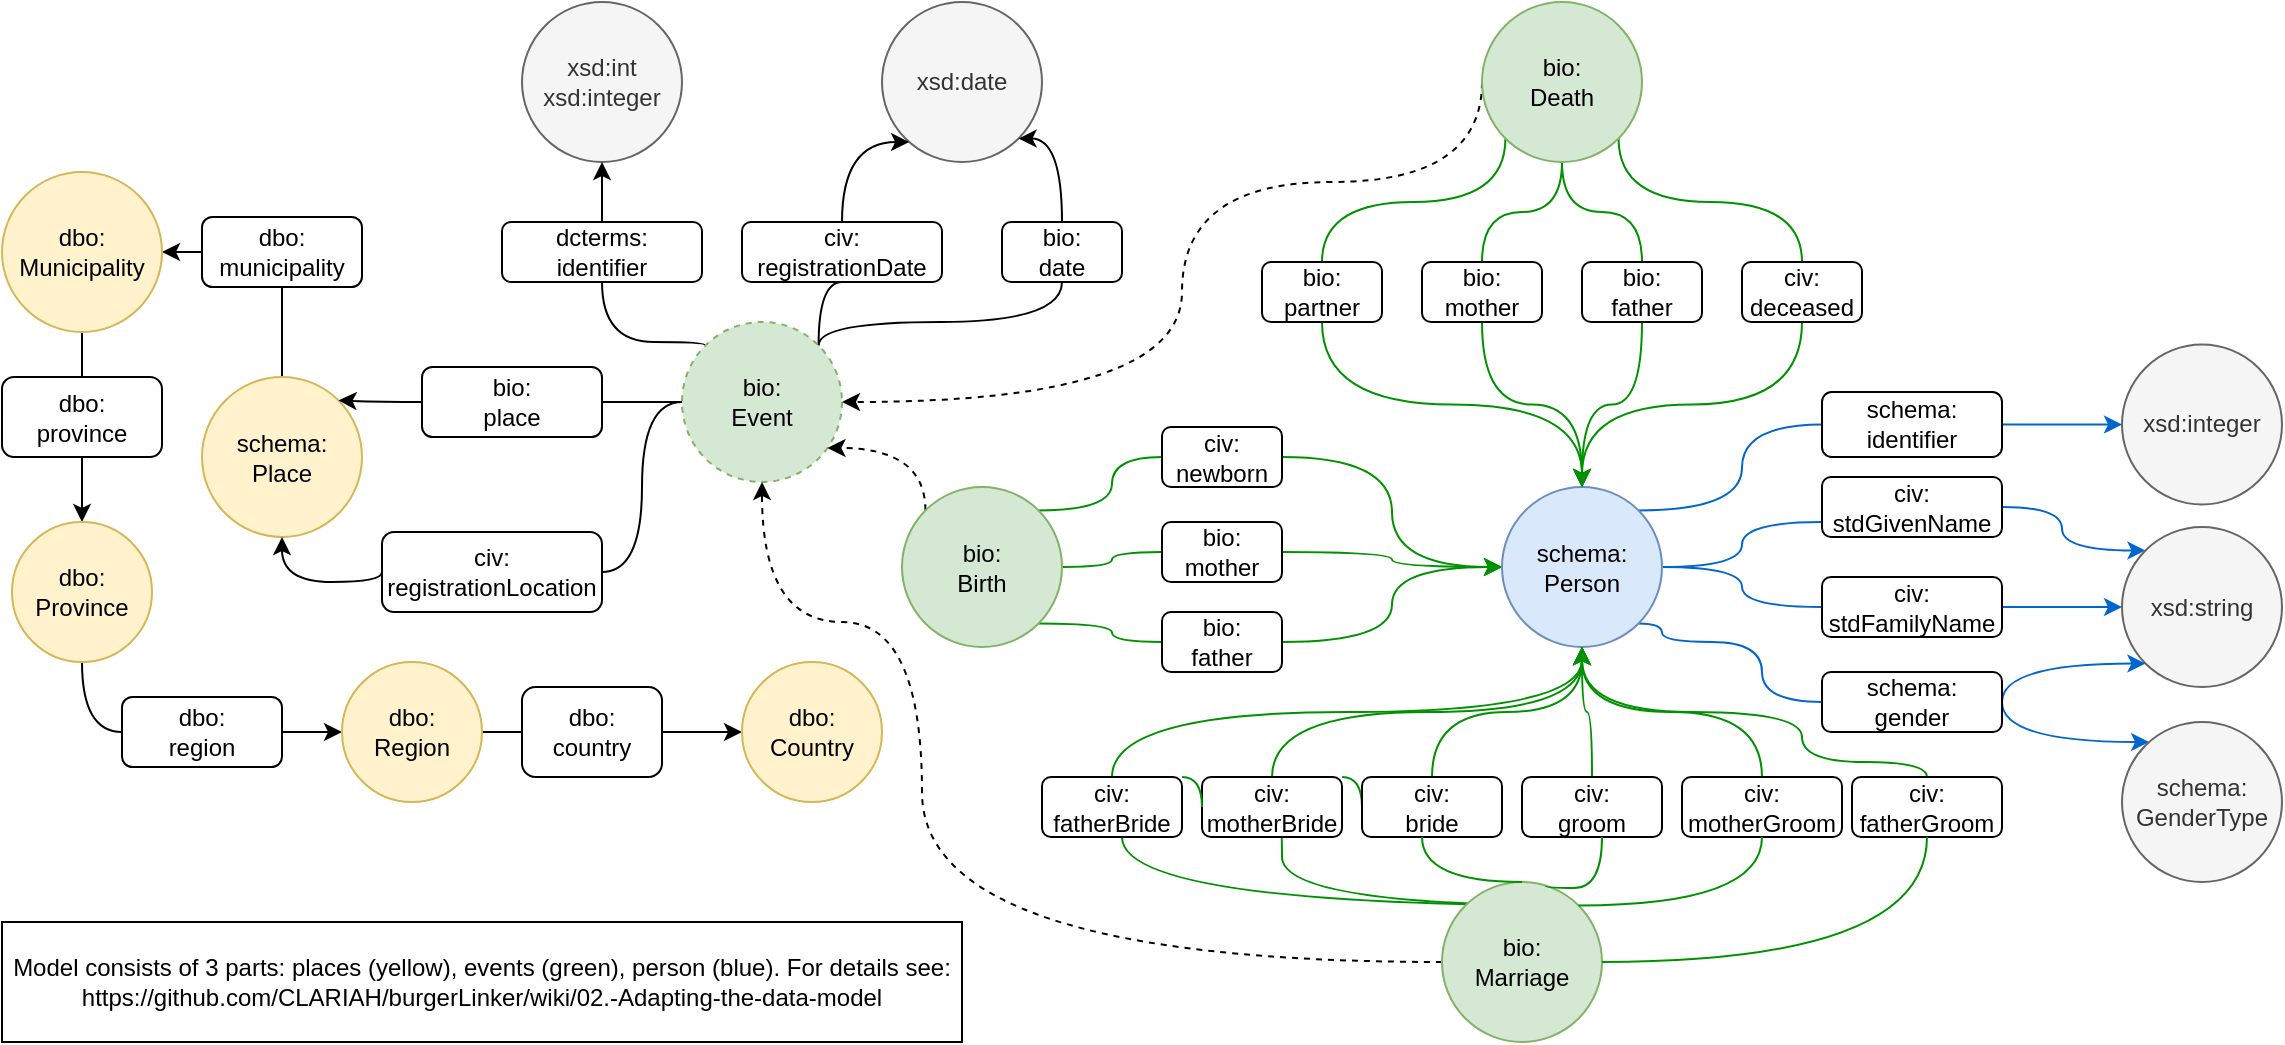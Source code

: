 <mxfile version="20.0.0" type="github">
  <diagram id="R2lEEEUBdFMjLlhIrx00" name="Page-1">
    <mxGraphModel dx="1234" dy="800" grid="1" gridSize="10" guides="1" tooltips="1" connect="1" arrows="0" fold="1" page="1" pageScale="1" pageWidth="1169" pageHeight="827" math="0" shadow="0" extFonts="Permanent Marker^https://fonts.googleapis.com/css?family=Permanent+Marker">
      <root>
        <mxCell id="0" />
        <mxCell id="1" parent="0" />
        <mxCell id="H7VptXutc-k0U8hvnvOZ-3" value="" style="edgeStyle=orthogonalEdgeStyle;rounded=0;orthogonalLoop=1;jettySize=auto;html=1;endArrow=none;endFill=0;entryX=0.5;entryY=1;entryDx=0;entryDy=0;" parent="1" source="H7VptXutc-k0U8hvnvOZ-1" target="H7VptXutc-k0U8hvnvOZ-2" edge="1">
          <mxGeometry relative="1" as="geometry">
            <Array as="points" />
          </mxGeometry>
        </mxCell>
        <UserObject label="schema:&lt;br&gt;Place" link="https://schema.org/Place" linkTarget="_blank" id="H7VptXutc-k0U8hvnvOZ-1">
          <mxCell style="ellipse;whiteSpace=wrap;html=1;aspect=fixed;fillColor=#fff2cc;strokeColor=#d6b656;" parent="1" vertex="1">
            <mxGeometry x="110" y="247.5" width="80" height="80" as="geometry" />
          </mxCell>
        </UserObject>
        <mxCell id="H7VptXutc-k0U8hvnvOZ-5" style="edgeStyle=orthogonalEdgeStyle;rounded=0;orthogonalLoop=1;jettySize=auto;html=1;exitX=0;exitY=0.5;exitDx=0;exitDy=0;entryX=1;entryY=0.5;entryDx=0;entryDy=0;" parent="1" source="H7VptXutc-k0U8hvnvOZ-2" target="H7VptXutc-k0U8hvnvOZ-4" edge="1">
          <mxGeometry relative="1" as="geometry" />
        </mxCell>
        <UserObject label="dbo:&lt;br&gt;municipality" link="https://dbpedia.org/ontology/municipality" linkTarget="_blank" id="H7VptXutc-k0U8hvnvOZ-2">
          <mxCell style="rounded=1;whiteSpace=wrap;html=1;" parent="1" vertex="1">
            <mxGeometry x="110" y="167.5" width="80" height="35" as="geometry" />
          </mxCell>
        </UserObject>
        <mxCell id="HcVaWch4JN4doz5kPORF-33" style="edgeStyle=orthogonalEdgeStyle;curved=1;orthogonalLoop=1;jettySize=auto;html=1;exitX=0.5;exitY=1;exitDx=0;exitDy=0;entryX=0.5;entryY=0;entryDx=0;entryDy=0;endArrow=none;endFill=0;" parent="1" source="H7VptXutc-k0U8hvnvOZ-4" target="HsRKVlLNMrJj7ceox4T_-1" edge="1">
          <mxGeometry relative="1" as="geometry" />
        </mxCell>
        <UserObject label="dbo:&lt;br&gt;Municipality" link="https://dbpedia.org/ontology/Municipality" linkTarget="_blank" id="H7VptXutc-k0U8hvnvOZ-4">
          <mxCell style="ellipse;whiteSpace=wrap;html=1;aspect=fixed;fillColor=#fff2cc;strokeColor=#d6b656;" parent="1" vertex="1">
            <mxGeometry x="10" y="145" width="80" height="80" as="geometry" />
          </mxCell>
        </UserObject>
        <mxCell id="HsRKVlLNMrJj7ceox4T_-7" style="edgeStyle=orthogonalEdgeStyle;orthogonalLoop=1;jettySize=auto;html=1;exitX=0.5;exitY=1;exitDx=0;exitDy=0;endArrow=classic;endFill=1;rounded=0;curved=1;" parent="1" source="HsRKVlLNMrJj7ceox4T_-1" target="HsRKVlLNMrJj7ceox4T_-2" edge="1">
          <mxGeometry relative="1" as="geometry" />
        </mxCell>
        <UserObject label="dbo:&lt;br&gt;province" link="https://dbpedia.org/ontology/province" linkTarget="_blank" id="HsRKVlLNMrJj7ceox4T_-1">
          <mxCell style="rounded=1;whiteSpace=wrap;html=1;" parent="1" vertex="1">
            <mxGeometry x="10" y="247.5" width="80" height="40" as="geometry" />
          </mxCell>
        </UserObject>
        <mxCell id="HsRKVlLNMrJj7ceox4T_-9" style="edgeStyle=orthogonalEdgeStyle;rounded=0;orthogonalLoop=1;jettySize=auto;html=1;endArrow=none;endFill=0;curved=1;entryX=0;entryY=0.5;entryDx=0;entryDy=0;exitX=0.5;exitY=1;exitDx=0;exitDy=0;" parent="1" source="HsRKVlLNMrJj7ceox4T_-2" target="HsRKVlLNMrJj7ceox4T_-8" edge="1">
          <mxGeometry relative="1" as="geometry" />
        </mxCell>
        <UserObject label="dbo:&lt;br&gt;Province" link="https://dbpedia.org/ontology/Province" linkTarget="_blank" id="HsRKVlLNMrJj7ceox4T_-2">
          <mxCell style="ellipse;whiteSpace=wrap;html=1;aspect=fixed;fillColor=#fff2cc;strokeColor=#d6b656;" parent="1" vertex="1">
            <mxGeometry x="15" y="320" width="70" height="70" as="geometry" />
          </mxCell>
        </UserObject>
        <mxCell id="HsRKVlLNMrJj7ceox4T_-12" style="edgeStyle=orthogonalEdgeStyle;rounded=0;orthogonalLoop=1;jettySize=auto;html=1;exitX=1;exitY=0.5;exitDx=0;exitDy=0;endArrow=classic;endFill=1;curved=1;" parent="1" source="HsRKVlLNMrJj7ceox4T_-8" target="HsRKVlLNMrJj7ceox4T_-11" edge="1">
          <mxGeometry relative="1" as="geometry">
            <mxPoint x="-180" y="170" as="targetPoint" />
          </mxGeometry>
        </mxCell>
        <UserObject label="dbo:&lt;br&gt;region" link="https://dbpedia.org/ontology/region" linkTarget="_blank" id="HsRKVlLNMrJj7ceox4T_-8">
          <mxCell style="rounded=1;whiteSpace=wrap;html=1;" parent="1" vertex="1">
            <mxGeometry x="70" y="407.5" width="80" height="35" as="geometry" />
          </mxCell>
        </UserObject>
        <mxCell id="HsRKVlLNMrJj7ceox4T_-18" style="edgeStyle=orthogonalEdgeStyle;rounded=0;orthogonalLoop=1;jettySize=auto;html=1;exitX=1;exitY=0.5;exitDx=0;exitDy=0;endArrow=none;endFill=0;curved=1;" parent="1" source="HsRKVlLNMrJj7ceox4T_-11" target="HsRKVlLNMrJj7ceox4T_-14" edge="1">
          <mxGeometry relative="1" as="geometry" />
        </mxCell>
        <UserObject label="dbo:&lt;br&gt;Region" link="https://dbpedia.org/ontology/Region" linkTarget="_blank" id="HsRKVlLNMrJj7ceox4T_-11">
          <mxCell style="ellipse;whiteSpace=wrap;html=1;aspect=fixed;fillColor=#fff2cc;strokeColor=#d6b656;" parent="1" vertex="1">
            <mxGeometry x="180" y="390" width="70" height="70" as="geometry" />
          </mxCell>
        </UserObject>
        <mxCell id="HsRKVlLNMrJj7ceox4T_-13" style="edgeStyle=orthogonalEdgeStyle;rounded=0;orthogonalLoop=1;jettySize=auto;html=1;exitX=1;exitY=0.5;exitDx=0;exitDy=0;endArrow=classic;endFill=1;curved=1;" parent="1" source="HsRKVlLNMrJj7ceox4T_-14" target="HsRKVlLNMrJj7ceox4T_-15" edge="1">
          <mxGeometry relative="1" as="geometry">
            <mxPoint x="-20" y="285" as="targetPoint" />
          </mxGeometry>
        </mxCell>
        <UserObject label="dbo:&lt;br&gt;country" link="https://dbpedia.org/ontology/country" linkTarget="_blank" id="HsRKVlLNMrJj7ceox4T_-14">
          <mxCell style="rounded=1;whiteSpace=wrap;html=1;" parent="1" vertex="1">
            <mxGeometry x="270" y="402.5" width="70" height="45" as="geometry" />
          </mxCell>
        </UserObject>
        <UserObject label="dbo:&lt;br&gt;Country" link="https://dbpedia.org/ontology/Country" linkTarget="_blank" id="HsRKVlLNMrJj7ceox4T_-15">
          <mxCell style="ellipse;whiteSpace=wrap;html=1;aspect=fixed;fillColor=#fff2cc;strokeColor=#d6b656;" parent="1" vertex="1">
            <mxGeometry x="380" y="390" width="70" height="70" as="geometry" />
          </mxCell>
        </UserObject>
        <mxCell id="HcVaWch4JN4doz5kPORF-13" style="edgeStyle=orthogonalEdgeStyle;curved=1;orthogonalLoop=1;jettySize=auto;html=1;exitX=1;exitY=0;exitDx=0;exitDy=0;entryX=0.5;entryY=1;entryDx=0;entryDy=0;endArrow=none;endFill=0;" parent="1" source="HcVaWch4JN4doz5kPORF-1" target="HcVaWch4JN4doz5kPORF-12" edge="1">
          <mxGeometry relative="1" as="geometry">
            <Array as="points">
              <mxPoint x="418" y="220" />
              <mxPoint x="540" y="220" />
            </Array>
          </mxGeometry>
        </mxCell>
        <mxCell id="HcVaWch4JN4doz5kPORF-17" style="edgeStyle=orthogonalEdgeStyle;curved=1;orthogonalLoop=1;jettySize=auto;html=1;endArrow=none;endFill=0;exitX=1;exitY=0;exitDx=0;exitDy=0;" parent="1" source="HcVaWch4JN4doz5kPORF-1" target="HcVaWch4JN4doz5kPORF-15" edge="1">
          <mxGeometry relative="1" as="geometry">
            <mxPoint x="300" y="200" as="sourcePoint" />
          </mxGeometry>
        </mxCell>
        <mxCell id="HcVaWch4JN4doz5kPORF-20" style="edgeStyle=orthogonalEdgeStyle;curved=1;orthogonalLoop=1;jettySize=auto;html=1;endArrow=none;endFill=0;exitX=0;exitY=0;exitDx=0;exitDy=0;" parent="1" source="HcVaWch4JN4doz5kPORF-1" target="HcVaWch4JN4doz5kPORF-19" edge="1">
          <mxGeometry relative="1" as="geometry">
            <Array as="points">
              <mxPoint x="362" y="230" />
              <mxPoint x="310" y="230" />
            </Array>
          </mxGeometry>
        </mxCell>
        <mxCell id="HcVaWch4JN4doz5kPORF-28" style="edgeStyle=orthogonalEdgeStyle;curved=1;orthogonalLoop=1;jettySize=auto;html=1;exitX=0;exitY=0.5;exitDx=0;exitDy=0;entryX=1;entryY=0.5;entryDx=0;entryDy=0;endArrow=none;endFill=0;" parent="1" source="HcVaWch4JN4doz5kPORF-1" target="HcVaWch4JN4doz5kPORF-24" edge="1">
          <mxGeometry relative="1" as="geometry" />
        </mxCell>
        <mxCell id="HcVaWch4JN4doz5kPORF-29" style="edgeStyle=orthogonalEdgeStyle;curved=1;orthogonalLoop=1;jettySize=auto;html=1;exitX=0;exitY=0.5;exitDx=0;exitDy=0;entryX=1;entryY=0.5;entryDx=0;entryDy=0;endArrow=none;endFill=0;" parent="1" source="HcVaWch4JN4doz5kPORF-1" target="HcVaWch4JN4doz5kPORF-25" edge="1">
          <mxGeometry relative="1" as="geometry" />
        </mxCell>
        <UserObject label="bio:&lt;br&gt;Event" link="http://purl.org/vocab/bio/0.1/Event" linkTarget="_blank" id="HcVaWch4JN4doz5kPORF-1">
          <mxCell style="ellipse;whiteSpace=wrap;html=1;aspect=fixed;fillColor=#d5e8d4;strokeColor=#82b366;dashed=1;" parent="1" vertex="1">
            <mxGeometry x="350" y="220" width="80" height="80" as="geometry" />
          </mxCell>
        </UserObject>
        <mxCell id="HcVaWch4JN4doz5kPORF-11" style="edgeStyle=orthogonalEdgeStyle;curved=1;orthogonalLoop=1;jettySize=auto;html=1;exitX=0;exitY=0.5;exitDx=0;exitDy=0;dashed=1;" parent="1" source="HcVaWch4JN4doz5kPORF-2" target="HcVaWch4JN4doz5kPORF-1" edge="1">
          <mxGeometry relative="1" as="geometry">
            <mxPoint x="320" y="250" as="targetPoint" />
            <Array as="points">
              <mxPoint x="470" y="540" />
              <mxPoint x="470" y="370" />
              <mxPoint x="390" y="370" />
            </Array>
          </mxGeometry>
        </mxCell>
        <mxCell id="HcVaWch4JN4doz5kPORF-70" style="edgeStyle=orthogonalEdgeStyle;curved=1;orthogonalLoop=1;jettySize=auto;html=1;exitX=1;exitY=0;exitDx=0;exitDy=0;endArrow=none;endFill=0;strokeColor=#009100;" parent="1" source="HcVaWch4JN4doz5kPORF-2" target="HcVaWch4JN4doz5kPORF-65" edge="1">
          <mxGeometry relative="1" as="geometry">
            <Array as="points">
              <mxPoint x="570" y="512" />
            </Array>
          </mxGeometry>
        </mxCell>
        <mxCell id="HcVaWch4JN4doz5kPORF-71" style="edgeStyle=orthogonalEdgeStyle;curved=1;orthogonalLoop=1;jettySize=auto;html=1;exitX=1;exitY=0;exitDx=0;exitDy=0;entryX=0.5;entryY=1;entryDx=0;entryDy=0;endArrow=none;endFill=0;strokeColor=#009100;" parent="1" source="HcVaWch4JN4doz5kPORF-2" target="HcVaWch4JN4doz5kPORF-60" edge="1">
          <mxGeometry relative="1" as="geometry">
            <Array as="points">
              <mxPoint x="650" y="512" />
              <mxPoint x="650" y="463" />
              <mxPoint x="645" y="463" />
            </Array>
          </mxGeometry>
        </mxCell>
        <mxCell id="HcVaWch4JN4doz5kPORF-72" style="edgeStyle=orthogonalEdgeStyle;curved=1;orthogonalLoop=1;jettySize=auto;html=1;exitX=1;exitY=0;exitDx=0;exitDy=0;entryX=0;entryY=0.5;entryDx=0;entryDy=0;endArrow=none;endFill=0;strokeColor=#009100;startArrow=none;" parent="1" source="HcVaWch4JN4doz5kPORF-60" target="HcVaWch4JN4doz5kPORF-66" edge="1">
          <mxGeometry relative="1" as="geometry" />
        </mxCell>
        <UserObject label="bio:&lt;br&gt;Marriage" link="https://www.ica.org/standards/RiC/ontology#Event" linkTarget="_blank" id="HcVaWch4JN4doz5kPORF-2">
          <mxCell style="ellipse;whiteSpace=wrap;html=1;aspect=fixed;fillColor=#d5e8d4;strokeColor=#82b366;" parent="1" vertex="1">
            <mxGeometry x="730" y="500" width="80" height="80" as="geometry" />
          </mxCell>
        </UserObject>
        <mxCell id="HcVaWch4JN4doz5kPORF-10" style="edgeStyle=orthogonalEdgeStyle;curved=1;orthogonalLoop=1;jettySize=auto;html=1;exitX=0;exitY=0;exitDx=0;exitDy=0;dashed=1;" parent="1" source="HcVaWch4JN4doz5kPORF-3" target="HcVaWch4JN4doz5kPORF-1" edge="1">
          <mxGeometry relative="1" as="geometry">
            <Array as="points">
              <mxPoint x="472" y="283" />
            </Array>
          </mxGeometry>
        </mxCell>
        <mxCell id="HcVaWch4JN4doz5kPORF-42" style="edgeStyle=orthogonalEdgeStyle;curved=1;orthogonalLoop=1;jettySize=auto;html=1;exitX=1;exitY=0.5;exitDx=0;exitDy=0;endArrow=none;endFill=0;strokeColor=#009100;" parent="1" source="HcVaWch4JN4doz5kPORF-3" target="HcVaWch4JN4doz5kPORF-36" edge="1">
          <mxGeometry relative="1" as="geometry" />
        </mxCell>
        <mxCell id="HcVaWch4JN4doz5kPORF-43" style="edgeStyle=orthogonalEdgeStyle;curved=1;orthogonalLoop=1;jettySize=auto;html=1;exitX=1;exitY=1;exitDx=0;exitDy=0;endArrow=none;endFill=0;strokeColor=#009100;" parent="1" source="HcVaWch4JN4doz5kPORF-3" target="HcVaWch4JN4doz5kPORF-34" edge="1">
          <mxGeometry relative="1" as="geometry" />
        </mxCell>
        <mxCell id="HcVaWch4JN4doz5kPORF-44" style="edgeStyle=orthogonalEdgeStyle;curved=1;orthogonalLoop=1;jettySize=auto;html=1;exitX=1;exitY=0;exitDx=0;exitDy=0;entryX=0;entryY=0.5;entryDx=0;entryDy=0;endArrow=none;endFill=0;strokeColor=#009100;" parent="1" source="HcVaWch4JN4doz5kPORF-3" target="HcVaWch4JN4doz5kPORF-35" edge="1">
          <mxGeometry relative="1" as="geometry" />
        </mxCell>
        <UserObject label="bio:&lt;br&gt;Birth" link="https://www.ica.org/standards/RiC/ontology#Event" linkTarget="_blank" id="HcVaWch4JN4doz5kPORF-3">
          <mxCell style="ellipse;whiteSpace=wrap;html=1;aspect=fixed;fillColor=#d5e8d4;strokeColor=#82b366;" parent="1" vertex="1">
            <mxGeometry x="460" y="302.5" width="80" height="80" as="geometry" />
          </mxCell>
        </UserObject>
        <mxCell id="HcVaWch4JN4doz5kPORF-9" style="edgeStyle=orthogonalEdgeStyle;orthogonalLoop=1;jettySize=auto;html=1;exitX=0;exitY=0.5;exitDx=0;exitDy=0;curved=1;dashed=1;entryX=1;entryY=0.5;entryDx=0;entryDy=0;" parent="1" source="HcVaWch4JN4doz5kPORF-4" target="HcVaWch4JN4doz5kPORF-1" edge="1">
          <mxGeometry relative="1" as="geometry">
            <mxPoint x="320" y="250" as="targetPoint" />
            <Array as="points">
              <mxPoint x="750" y="150" />
              <mxPoint x="600" y="150" />
              <mxPoint x="600" y="260" />
            </Array>
          </mxGeometry>
        </mxCell>
        <mxCell id="HcVaWch4JN4doz5kPORF-48" style="edgeStyle=orthogonalEdgeStyle;curved=1;orthogonalLoop=1;jettySize=auto;html=1;exitX=0;exitY=1;exitDx=0;exitDy=0;endArrow=none;endFill=0;strokeColor=#009100;" parent="1" source="HcVaWch4JN4doz5kPORF-4" target="HcVaWch4JN4doz5kPORF-40" edge="1">
          <mxGeometry relative="1" as="geometry">
            <Array as="points">
              <mxPoint x="762" y="160" />
              <mxPoint x="670" y="160" />
            </Array>
          </mxGeometry>
        </mxCell>
        <mxCell id="HcVaWch4JN4doz5kPORF-49" style="edgeStyle=orthogonalEdgeStyle;curved=1;orthogonalLoop=1;jettySize=auto;html=1;exitX=0.5;exitY=1;exitDx=0;exitDy=0;entryX=0.5;entryY=0;entryDx=0;entryDy=0;endArrow=none;endFill=0;strokeColor=#009100;" parent="1" source="HcVaWch4JN4doz5kPORF-4" target="HcVaWch4JN4doz5kPORF-38" edge="1">
          <mxGeometry relative="1" as="geometry" />
        </mxCell>
        <mxCell id="HcVaWch4JN4doz5kPORF-50" style="edgeStyle=orthogonalEdgeStyle;curved=1;orthogonalLoop=1;jettySize=auto;html=1;exitX=0.5;exitY=1;exitDx=0;exitDy=0;entryX=0.5;entryY=0;entryDx=0;entryDy=0;endArrow=none;endFill=0;strokeColor=#009100;" parent="1" source="HcVaWch4JN4doz5kPORF-4" target="HcVaWch4JN4doz5kPORF-39" edge="1">
          <mxGeometry relative="1" as="geometry" />
        </mxCell>
        <mxCell id="HcVaWch4JN4doz5kPORF-51" style="edgeStyle=orthogonalEdgeStyle;curved=1;orthogonalLoop=1;jettySize=auto;html=1;exitX=1;exitY=1;exitDx=0;exitDy=0;entryX=0.5;entryY=0;entryDx=0;entryDy=0;endArrow=none;endFill=0;strokeColor=#009100;" parent="1" source="HcVaWch4JN4doz5kPORF-4" target="HcVaWch4JN4doz5kPORF-41" edge="1">
          <mxGeometry relative="1" as="geometry">
            <Array as="points">
              <mxPoint x="818" y="160" />
              <mxPoint x="910" y="160" />
            </Array>
          </mxGeometry>
        </mxCell>
        <UserObject label="bio:&lt;br&gt;Death" link="https://www.ica.org/standards/RiC/ontology#Event" linkTarget="_blank" id="HcVaWch4JN4doz5kPORF-4">
          <mxCell style="ellipse;whiteSpace=wrap;html=1;aspect=fixed;fillColor=#d5e8d4;strokeColor=#82b366;" parent="1" vertex="1">
            <mxGeometry x="750" y="60" width="80" height="80" as="geometry" />
          </mxCell>
        </UserObject>
        <UserObject label="xsd:int&lt;br&gt;xsd:integer" link="https://www.ica.org/standards/RiC/ontology#Event" linkTarget="_blank" id="HcVaWch4JN4doz5kPORF-6">
          <mxCell style="ellipse;whiteSpace=wrap;html=1;aspect=fixed;fillColor=#f5f5f5;strokeColor=#666666;fontColor=#333333;" parent="1" vertex="1">
            <mxGeometry x="270" y="60" width="80" height="80" as="geometry" />
          </mxCell>
        </UserObject>
        <UserObject label="xsd:date" link="https://www.ica.org/standards/RiC/ontology#Event" linkTarget="_blank" id="HcVaWch4JN4doz5kPORF-7">
          <mxCell style="ellipse;whiteSpace=wrap;html=1;aspect=fixed;fillColor=#f5f5f5;strokeColor=#666666;fontColor=#333333;" parent="1" vertex="1">
            <mxGeometry x="450" y="60" width="80" height="80" as="geometry" />
          </mxCell>
        </UserObject>
        <mxCell id="HcVaWch4JN4doz5kPORF-14" style="edgeStyle=orthogonalEdgeStyle;curved=1;orthogonalLoop=1;jettySize=auto;html=1;exitX=0.5;exitY=0;exitDx=0;exitDy=0;endArrow=classic;endFill=1;entryX=1;entryY=1;entryDx=0;entryDy=0;" parent="1" source="HcVaWch4JN4doz5kPORF-12" target="HcVaWch4JN4doz5kPORF-7" edge="1">
          <mxGeometry relative="1" as="geometry">
            <Array as="points">
              <mxPoint x="540" y="128" />
            </Array>
          </mxGeometry>
        </mxCell>
        <UserObject label="bio:&lt;br&gt;date" link="http://purl.org/vocab/bio/0.1/date" linkTarget="_blank" id="HcVaWch4JN4doz5kPORF-12">
          <mxCell style="rounded=1;whiteSpace=wrap;html=1;" parent="1" vertex="1">
            <mxGeometry x="510" y="170" width="60" height="30" as="geometry" />
          </mxCell>
        </UserObject>
        <mxCell id="HcVaWch4JN4doz5kPORF-18" style="edgeStyle=orthogonalEdgeStyle;curved=1;orthogonalLoop=1;jettySize=auto;html=1;exitX=0.5;exitY=0;exitDx=0;exitDy=0;endArrow=classic;endFill=1;" parent="1" source="HcVaWch4JN4doz5kPORF-15" target="HcVaWch4JN4doz5kPORF-7" edge="1">
          <mxGeometry relative="1" as="geometry">
            <Array as="points">
              <mxPoint x="430" y="130" />
            </Array>
          </mxGeometry>
        </mxCell>
        <UserObject label="civ:&lt;br&gt;registrationDate" id="HcVaWch4JN4doz5kPORF-15">
          <mxCell style="rounded=1;whiteSpace=wrap;html=1;" parent="1" vertex="1">
            <mxGeometry x="380" y="170" width="100" height="30" as="geometry" />
          </mxCell>
        </UserObject>
        <mxCell id="HcVaWch4JN4doz5kPORF-21" style="edgeStyle=orthogonalEdgeStyle;curved=1;orthogonalLoop=1;jettySize=auto;html=1;exitX=0.5;exitY=0;exitDx=0;exitDy=0;entryX=0.5;entryY=1;entryDx=0;entryDy=0;endArrow=classic;endFill=1;" parent="1" source="HcVaWch4JN4doz5kPORF-19" target="HcVaWch4JN4doz5kPORF-6" edge="1">
          <mxGeometry relative="1" as="geometry" />
        </mxCell>
        <UserObject label="dcterms:&lt;br&gt;identifier" link="http://purl.org/dc/terms/identifier" id="HcVaWch4JN4doz5kPORF-19">
          <mxCell style="rounded=1;whiteSpace=wrap;html=1;" parent="1" vertex="1">
            <mxGeometry x="260" y="170" width="100" height="30" as="geometry" />
          </mxCell>
        </UserObject>
        <mxCell id="HcVaWch4JN4doz5kPORF-31" style="edgeStyle=orthogonalEdgeStyle;curved=1;orthogonalLoop=1;jettySize=auto;html=1;exitX=0;exitY=0.5;exitDx=0;exitDy=0;endArrow=classic;endFill=1;entryX=1;entryY=0;entryDx=0;entryDy=0;" parent="1" source="HcVaWch4JN4doz5kPORF-24" target="H7VptXutc-k0U8hvnvOZ-1" edge="1">
          <mxGeometry relative="1" as="geometry">
            <mxPoint y="100" as="targetPoint" />
          </mxGeometry>
        </mxCell>
        <UserObject label="bio:&lt;br&gt;place" link="http://purl.org/vocab/bio/0.1/place" linkTarget="_blank" id="HcVaWch4JN4doz5kPORF-24">
          <mxCell style="rounded=1;whiteSpace=wrap;html=1;" parent="1" vertex="1">
            <mxGeometry x="220" y="242.5" width="90" height="35" as="geometry" />
          </mxCell>
        </UserObject>
        <mxCell id="HcVaWch4JN4doz5kPORF-30" style="edgeStyle=orthogonalEdgeStyle;curved=1;orthogonalLoop=1;jettySize=auto;html=1;exitX=0;exitY=0.5;exitDx=0;exitDy=0;endArrow=classic;endFill=1;entryX=0.5;entryY=1;entryDx=0;entryDy=0;" parent="1" source="HcVaWch4JN4doz5kPORF-25" target="H7VptXutc-k0U8hvnvOZ-1" edge="1">
          <mxGeometry relative="1" as="geometry">
            <mxPoint x="-10" y="140" as="targetPoint" />
            <Array as="points">
              <mxPoint x="200" y="350" />
              <mxPoint x="150" y="350" />
            </Array>
          </mxGeometry>
        </mxCell>
        <UserObject label="civ:&lt;br&gt;registrationLocation" link="https://dbpedia.org/ontology/country" linkTarget="_blank" id="HcVaWch4JN4doz5kPORF-25">
          <mxCell style="rounded=1;whiteSpace=wrap;html=1;" parent="1" vertex="1">
            <mxGeometry x="200" y="325" width="110" height="40" as="geometry" />
          </mxCell>
        </UserObject>
        <mxCell id="HcVaWch4JN4doz5kPORF-47" style="edgeStyle=orthogonalEdgeStyle;curved=1;orthogonalLoop=1;jettySize=auto;html=1;exitX=1;exitY=0.5;exitDx=0;exitDy=0;entryX=0;entryY=0.5;entryDx=0;entryDy=0;endArrow=classic;endFill=1;strokeColor=#009100;" parent="1" source="HcVaWch4JN4doz5kPORF-34" target="HcVaWch4JN4doz5kPORF-37" edge="1">
          <mxGeometry relative="1" as="geometry" />
        </mxCell>
        <UserObject label="bio:&lt;br&gt;father" link="http://purl.org/vocab/bio/0.1/father" id="HcVaWch4JN4doz5kPORF-34">
          <mxCell style="rounded=1;whiteSpace=wrap;html=1;" parent="1" vertex="1">
            <mxGeometry x="590" y="365" width="60" height="30" as="geometry" />
          </mxCell>
        </UserObject>
        <mxCell id="HcVaWch4JN4doz5kPORF-45" style="edgeStyle=orthogonalEdgeStyle;curved=1;orthogonalLoop=1;jettySize=auto;html=1;exitX=1;exitY=0.5;exitDx=0;exitDy=0;entryX=0;entryY=0.5;entryDx=0;entryDy=0;endArrow=classic;endFill=1;strokeColor=#009100;" parent="1" source="HcVaWch4JN4doz5kPORF-35" target="HcVaWch4JN4doz5kPORF-37" edge="1">
          <mxGeometry relative="1" as="geometry" />
        </mxCell>
        <UserObject label="civ:&lt;br&gt;newborn" link="http://purl.org/vocab/bio/0.1/father" id="HcVaWch4JN4doz5kPORF-35">
          <mxCell style="rounded=1;whiteSpace=wrap;html=1;" parent="1" vertex="1">
            <mxGeometry x="590" y="272.5" width="60" height="30" as="geometry" />
          </mxCell>
        </UserObject>
        <mxCell id="HcVaWch4JN4doz5kPORF-46" style="edgeStyle=orthogonalEdgeStyle;curved=1;orthogonalLoop=1;jettySize=auto;html=1;exitX=1;exitY=0.5;exitDx=0;exitDy=0;endArrow=classic;endFill=1;entryX=0;entryY=0.5;entryDx=0;entryDy=0;strokeColor=#009100;" parent="1" source="HcVaWch4JN4doz5kPORF-36" target="HcVaWch4JN4doz5kPORF-37" edge="1">
          <mxGeometry relative="1" as="geometry">
            <mxPoint x="760" y="340" as="targetPoint" />
          </mxGeometry>
        </mxCell>
        <UserObject label="bio:&lt;br&gt;mother" link="http://purl.org/vocab/bio/0.1/father" id="HcVaWch4JN4doz5kPORF-36">
          <mxCell style="rounded=1;whiteSpace=wrap;html=1;" parent="1" vertex="1">
            <mxGeometry x="590" y="320" width="60" height="30" as="geometry" />
          </mxCell>
        </UserObject>
        <mxCell id="HcVaWch4JN4doz5kPORF-92" style="edgeStyle=orthogonalEdgeStyle;curved=1;orthogonalLoop=1;jettySize=auto;html=1;exitX=1;exitY=0;exitDx=0;exitDy=0;entryX=0;entryY=0.5;entryDx=0;entryDy=0;endArrow=none;endFill=0;strokeColor=#0066CC;" parent="1" source="HcVaWch4JN4doz5kPORF-37" target="aF3TflX_x0-z7tcfYLJz-1" edge="1">
          <mxGeometry relative="1" as="geometry">
            <mxPoint x="940" y="247.5" as="targetPoint" />
          </mxGeometry>
        </mxCell>
        <mxCell id="HcVaWch4JN4doz5kPORF-93" style="edgeStyle=orthogonalEdgeStyle;curved=1;orthogonalLoop=1;jettySize=auto;html=1;exitX=1;exitY=0.5;exitDx=0;exitDy=0;entryX=0;entryY=0.75;entryDx=0;entryDy=0;endArrow=none;endFill=0;strokeColor=#0066CC;" parent="1" source="HcVaWch4JN4doz5kPORF-37" target="HcVaWch4JN4doz5kPORF-90" edge="1">
          <mxGeometry relative="1" as="geometry" />
        </mxCell>
        <mxCell id="HcVaWch4JN4doz5kPORF-94" style="edgeStyle=orthogonalEdgeStyle;curved=1;orthogonalLoop=1;jettySize=auto;html=1;exitX=1;exitY=0.5;exitDx=0;exitDy=0;entryX=0;entryY=0.5;entryDx=0;entryDy=0;endArrow=none;endFill=0;strokeColor=#0066CC;" parent="1" source="HcVaWch4JN4doz5kPORF-37" target="HcVaWch4JN4doz5kPORF-89" edge="1">
          <mxGeometry relative="1" as="geometry" />
        </mxCell>
        <mxCell id="HcVaWch4JN4doz5kPORF-95" style="edgeStyle=orthogonalEdgeStyle;curved=1;orthogonalLoop=1;jettySize=auto;html=1;exitX=1;exitY=1;exitDx=0;exitDy=0;entryX=0;entryY=0.5;entryDx=0;entryDy=0;endArrow=none;endFill=0;strokeColor=#0066CC;" parent="1" source="HcVaWch4JN4doz5kPORF-37" target="HcVaWch4JN4doz5kPORF-88" edge="1">
          <mxGeometry relative="1" as="geometry">
            <Array as="points">
              <mxPoint x="840" y="371" />
              <mxPoint x="840" y="380" />
              <mxPoint x="890" y="380" />
              <mxPoint x="890" y="410" />
            </Array>
          </mxGeometry>
        </mxCell>
        <UserObject label="schema:&lt;br&gt;Person" link="https://schema.org/Person" linkTarget="_blank" id="HcVaWch4JN4doz5kPORF-37">
          <mxCell style="ellipse;whiteSpace=wrap;html=1;aspect=fixed;fillColor=#dae8fc;strokeColor=#6c8ebf;" parent="1" vertex="1">
            <mxGeometry x="760" y="302.5" width="80" height="80" as="geometry" />
          </mxCell>
        </UserObject>
        <mxCell id="HcVaWch4JN4doz5kPORF-56" style="edgeStyle=orthogonalEdgeStyle;curved=1;orthogonalLoop=1;jettySize=auto;html=1;exitX=0.5;exitY=1;exitDx=0;exitDy=0;endArrow=classic;endFill=1;strokeColor=#009100;" parent="1" source="HcVaWch4JN4doz5kPORF-38" target="HcVaWch4JN4doz5kPORF-37" edge="1">
          <mxGeometry relative="1" as="geometry" />
        </mxCell>
        <UserObject label="bio:&lt;br&gt;mother" link="http://purl.org/vocab/bio/0.1/father" id="HcVaWch4JN4doz5kPORF-38">
          <mxCell style="rounded=1;whiteSpace=wrap;html=1;" parent="1" vertex="1">
            <mxGeometry x="720" y="190" width="60" height="30" as="geometry" />
          </mxCell>
        </UserObject>
        <mxCell id="HcVaWch4JN4doz5kPORF-57" style="edgeStyle=orthogonalEdgeStyle;curved=1;orthogonalLoop=1;jettySize=auto;html=1;exitX=0.5;exitY=1;exitDx=0;exitDy=0;endArrow=classic;endFill=1;strokeColor=#009100;" parent="1" source="HcVaWch4JN4doz5kPORF-39" target="HcVaWch4JN4doz5kPORF-37" edge="1">
          <mxGeometry relative="1" as="geometry" />
        </mxCell>
        <UserObject label="bio:&lt;br&gt;father" link="http://purl.org/vocab/bio/0.1/father" id="HcVaWch4JN4doz5kPORF-39">
          <mxCell style="rounded=1;whiteSpace=wrap;html=1;" parent="1" vertex="1">
            <mxGeometry x="800" y="190" width="60" height="30" as="geometry" />
          </mxCell>
        </UserObject>
        <mxCell id="HcVaWch4JN4doz5kPORF-52" style="edgeStyle=orthogonalEdgeStyle;curved=1;orthogonalLoop=1;jettySize=auto;html=1;exitX=0.5;exitY=1;exitDx=0;exitDy=0;endArrow=classic;endFill=1;strokeColor=#009100;" parent="1" source="HcVaWch4JN4doz5kPORF-40" target="HcVaWch4JN4doz5kPORF-37" edge="1">
          <mxGeometry relative="1" as="geometry" />
        </mxCell>
        <UserObject label="bio:&lt;br&gt;partner" link="http://purl.org/vocab/bio/0.1/partner" id="HcVaWch4JN4doz5kPORF-40">
          <mxCell style="rounded=1;whiteSpace=wrap;html=1;" parent="1" vertex="1">
            <mxGeometry x="640" y="190" width="60" height="30" as="geometry" />
          </mxCell>
        </UserObject>
        <mxCell id="HcVaWch4JN4doz5kPORF-58" style="edgeStyle=orthogonalEdgeStyle;curved=1;orthogonalLoop=1;jettySize=auto;html=1;exitX=0.5;exitY=1;exitDx=0;exitDy=0;entryX=0.5;entryY=0;entryDx=0;entryDy=0;endArrow=classic;endFill=1;strokeColor=#009100;" parent="1" source="HcVaWch4JN4doz5kPORF-41" target="HcVaWch4JN4doz5kPORF-37" edge="1">
          <mxGeometry relative="1" as="geometry" />
        </mxCell>
        <UserObject label="civ:&lt;br&gt;deceased" link="http://purl.org/vocab/bio/0.1/father" id="HcVaWch4JN4doz5kPORF-41">
          <mxCell style="rounded=1;whiteSpace=wrap;html=1;" parent="1" vertex="1">
            <mxGeometry x="880" y="190" width="60" height="30" as="geometry" />
          </mxCell>
        </UserObject>
        <mxCell id="HcVaWch4JN4doz5kPORF-80" style="edgeStyle=orthogonalEdgeStyle;curved=1;orthogonalLoop=1;jettySize=auto;html=1;exitX=0.5;exitY=0;exitDx=0;exitDy=0;endArrow=classic;endFill=1;strokeColor=#009100;" parent="1" source="HcVaWch4JN4doz5kPORF-60" target="HcVaWch4JN4doz5kPORF-37" edge="1">
          <mxGeometry relative="1" as="geometry" />
        </mxCell>
        <mxCell id="HcVaWch4JN4doz5kPORF-79" style="edgeStyle=orthogonalEdgeStyle;curved=1;orthogonalLoop=1;jettySize=auto;html=1;exitX=0.5;exitY=0;exitDx=0;exitDy=0;endArrow=classic;endFill=1;strokeColor=#009100;" parent="1" source="HcVaWch4JN4doz5kPORF-65" target="HcVaWch4JN4doz5kPORF-37" edge="1">
          <mxGeometry relative="1" as="geometry" />
        </mxCell>
        <mxCell id="HcVaWch4JN4doz5kPORF-81" style="edgeStyle=orthogonalEdgeStyle;curved=1;orthogonalLoop=1;jettySize=auto;html=1;exitX=0.5;exitY=0;exitDx=0;exitDy=0;endArrow=classic;endFill=1;strokeColor=#009100;" parent="1" source="HcVaWch4JN4doz5kPORF-66" target="HcVaWch4JN4doz5kPORF-37" edge="1">
          <mxGeometry relative="1" as="geometry" />
        </mxCell>
        <UserObject label="civ:&lt;br&gt;bride" id="HcVaWch4JN4doz5kPORF-66">
          <mxCell style="rounded=1;whiteSpace=wrap;html=1;" parent="1" vertex="1">
            <mxGeometry x="690" y="447.5" width="70" height="30" as="geometry" />
          </mxCell>
        </UserObject>
        <mxCell id="HcVaWch4JN4doz5kPORF-77" style="edgeStyle=orthogonalEdgeStyle;curved=1;orthogonalLoop=1;jettySize=auto;html=1;exitX=0.5;exitY=0;exitDx=0;exitDy=0;endArrow=classic;endFill=1;strokeColor=#009100;" parent="1" source="HcVaWch4JN4doz5kPORF-67" target="HcVaWch4JN4doz5kPORF-37" edge="1">
          <mxGeometry relative="1" as="geometry" />
        </mxCell>
        <mxCell id="HcVaWch4JN4doz5kPORF-76" style="edgeStyle=orthogonalEdgeStyle;curved=1;orthogonalLoop=1;jettySize=auto;html=1;exitX=0.5;exitY=0;exitDx=0;exitDy=0;entryX=0.5;entryY=1;entryDx=0;entryDy=0;endArrow=classic;endFill=1;strokeColor=#009100;" parent="1" source="HcVaWch4JN4doz5kPORF-68" target="HcVaWch4JN4doz5kPORF-37" edge="1">
          <mxGeometry relative="1" as="geometry">
            <Array as="points">
              <mxPoint x="973" y="440" />
              <mxPoint x="910" y="440" />
              <mxPoint x="910" y="415" />
              <mxPoint x="800" y="415" />
            </Array>
          </mxGeometry>
        </mxCell>
        <UserObject label="civ:&lt;br&gt;fatherGroom" id="HcVaWch4JN4doz5kPORF-68">
          <mxCell style="rounded=1;whiteSpace=wrap;html=1;" parent="1" vertex="1">
            <mxGeometry x="935" y="447.5" width="75" height="30" as="geometry" />
          </mxCell>
        </UserObject>
        <mxCell id="HcVaWch4JN4doz5kPORF-78" style="edgeStyle=orthogonalEdgeStyle;curved=1;orthogonalLoop=1;jettySize=auto;html=1;exitX=0.5;exitY=0;exitDx=0;exitDy=0;endArrow=classic;endFill=1;strokeColor=#009100;" parent="1" source="HcVaWch4JN4doz5kPORF-69" target="HcVaWch4JN4doz5kPORF-37" edge="1">
          <mxGeometry relative="1" as="geometry" />
        </mxCell>
        <UserObject label="civ:&lt;br&gt;groom" id="HcVaWch4JN4doz5kPORF-69">
          <mxCell style="rounded=1;whiteSpace=wrap;html=1;" parent="1" vertex="1">
            <mxGeometry x="770" y="447.5" width="70" height="30" as="geometry" />
          </mxCell>
        </UserObject>
        <UserObject label="xsd:integer" id="HcVaWch4JN4doz5kPORF-82">
          <mxCell style="ellipse;whiteSpace=wrap;html=1;aspect=fixed;fillColor=#f5f5f5;strokeColor=#666666;fontColor=#333333;" parent="1" vertex="1">
            <mxGeometry x="1070" y="231.25" width="80" height="80" as="geometry" />
          </mxCell>
        </UserObject>
        <UserObject label="xsd:string" id="HcVaWch4JN4doz5kPORF-86">
          <mxCell style="ellipse;whiteSpace=wrap;html=1;aspect=fixed;fillColor=#f5f5f5;strokeColor=#666666;fontColor=#333333;" parent="1" vertex="1">
            <mxGeometry x="1070" y="322.5" width="80" height="80" as="geometry" />
          </mxCell>
        </UserObject>
        <mxCell id="HcVaWch4JN4doz5kPORF-99" style="edgeStyle=orthogonalEdgeStyle;curved=1;orthogonalLoop=1;jettySize=auto;html=1;exitX=1;exitY=0.5;exitDx=0;exitDy=0;entryX=0;entryY=1;entryDx=0;entryDy=0;endArrow=classic;endFill=1;strokeColor=#0066CC;" parent="1" source="HcVaWch4JN4doz5kPORF-88" target="HcVaWch4JN4doz5kPORF-86" edge="1">
          <mxGeometry relative="1" as="geometry">
            <Array as="points">
              <mxPoint x="1010" y="391" />
            </Array>
          </mxGeometry>
        </mxCell>
        <mxCell id="aF3TflX_x0-z7tcfYLJz-3" style="edgeStyle=orthogonalEdgeStyle;rounded=0;orthogonalLoop=1;jettySize=auto;html=1;exitX=1;exitY=0.5;exitDx=0;exitDy=0;curved=1;strokeColor=#0066cc;" edge="1" parent="1" source="HcVaWch4JN4doz5kPORF-88" target="aF3TflX_x0-z7tcfYLJz-2">
          <mxGeometry relative="1" as="geometry">
            <Array as="points">
              <mxPoint x="1010" y="430" />
            </Array>
          </mxGeometry>
        </mxCell>
        <UserObject label="schema:&lt;br&gt;gender" link="https://schema.org/gender" id="HcVaWch4JN4doz5kPORF-88">
          <mxCell style="rounded=1;whiteSpace=wrap;html=1;" parent="1" vertex="1">
            <mxGeometry x="920" y="395" width="90" height="30" as="geometry" />
          </mxCell>
        </UserObject>
        <mxCell id="HcVaWch4JN4doz5kPORF-98" style="edgeStyle=orthogonalEdgeStyle;curved=1;orthogonalLoop=1;jettySize=auto;html=1;exitX=1;exitY=0.5;exitDx=0;exitDy=0;entryX=0;entryY=0.5;entryDx=0;entryDy=0;endArrow=classic;endFill=1;strokeColor=#0066CC;" parent="1" source="HcVaWch4JN4doz5kPORF-89" target="HcVaWch4JN4doz5kPORF-86" edge="1">
          <mxGeometry relative="1" as="geometry" />
        </mxCell>
        <UserObject label="civ:&lt;br&gt;stdFamilyName" link="https://schema.org/familyName" id="HcVaWch4JN4doz5kPORF-89">
          <mxCell style="rounded=1;whiteSpace=wrap;html=1;" parent="1" vertex="1">
            <mxGeometry x="920" y="347.5" width="90" height="30" as="geometry" />
          </mxCell>
        </UserObject>
        <mxCell id="HcVaWch4JN4doz5kPORF-97" style="edgeStyle=orthogonalEdgeStyle;curved=1;orthogonalLoop=1;jettySize=auto;html=1;exitX=1;exitY=0.5;exitDx=0;exitDy=0;entryX=0;entryY=0;entryDx=0;entryDy=0;endArrow=classic;endFill=1;strokeColor=#0066CC;" parent="1" source="HcVaWch4JN4doz5kPORF-90" target="HcVaWch4JN4doz5kPORF-86" edge="1">
          <mxGeometry relative="1" as="geometry" />
        </mxCell>
        <UserObject label="civ:&lt;br&gt;stdGivenName" link="https://schema.org/givenName" id="HcVaWch4JN4doz5kPORF-90">
          <mxCell style="rounded=1;whiteSpace=wrap;html=1;" parent="1" vertex="1">
            <mxGeometry x="920" y="297.5" width="90" height="30" as="geometry" />
          </mxCell>
        </UserObject>
        <mxCell id="HcVaWch4JN4doz5kPORF-96" style="edgeStyle=orthogonalEdgeStyle;curved=1;orthogonalLoop=1;jettySize=auto;html=1;entryX=0;entryY=0.5;entryDx=0;entryDy=0;endArrow=classic;endFill=1;strokeColor=#0066CC;" parent="1" source="aF3TflX_x0-z7tcfYLJz-1" target="HcVaWch4JN4doz5kPORF-82" edge="1">
          <mxGeometry relative="1" as="geometry">
            <mxPoint x="1010" y="247.5" as="sourcePoint" />
          </mxGeometry>
        </mxCell>
        <UserObject label="schema:&lt;br&gt;identifier" link="https://schema.org/identifier" linkTarget="_blank" id="aF3TflX_x0-z7tcfYLJz-1">
          <mxCell style="rounded=1;whiteSpace=wrap;html=1;" vertex="1" parent="1">
            <mxGeometry x="920" y="255" width="90" height="32.5" as="geometry" />
          </mxCell>
        </UserObject>
        <UserObject label="schema:&lt;br&gt;GenderType" link="https://schema.org/GenderType" linkTarget="_blank" id="aF3TflX_x0-z7tcfYLJz-2">
          <mxCell style="ellipse;whiteSpace=wrap;html=1;aspect=fixed;fillColor=#f5f5f5;strokeColor=#666666;fontColor=#333333;" vertex="1" parent="1">
            <mxGeometry x="1070" y="420" width="80" height="80" as="geometry" />
          </mxCell>
        </UserObject>
        <UserObject label="civ:&lt;br&gt;motherGroom" id="HcVaWch4JN4doz5kPORF-67">
          <mxCell style="rounded=1;whiteSpace=wrap;html=1;" parent="1" vertex="1">
            <mxGeometry x="850" y="447.5" width="80" height="30" as="geometry" />
          </mxCell>
        </UserObject>
        <UserObject label="civ:&lt;br&gt;motherBride" id="HcVaWch4JN4doz5kPORF-60">
          <mxCell style="rounded=1;whiteSpace=wrap;html=1;" parent="1" vertex="1">
            <mxGeometry x="610" y="447.5" width="70" height="30" as="geometry" />
          </mxCell>
        </UserObject>
        <mxCell id="aF3TflX_x0-z7tcfYLJz-14" value="" style="edgeStyle=orthogonalEdgeStyle;curved=1;orthogonalLoop=1;jettySize=auto;html=1;exitX=1;exitY=0;exitDx=0;exitDy=0;entryX=0;entryY=0.5;entryDx=0;entryDy=0;endArrow=none;endFill=0;strokeColor=#009100;startArrow=none;" edge="1" parent="1" source="HcVaWch4JN4doz5kPORF-65" target="HcVaWch4JN4doz5kPORF-60">
          <mxGeometry relative="1" as="geometry">
            <mxPoint x="508.284" y="511.716" as="sourcePoint" />
            <mxPoint x="690" y="462.5" as="targetPoint" />
          </mxGeometry>
        </mxCell>
        <UserObject label="civ:&lt;br&gt;fatherBride" id="HcVaWch4JN4doz5kPORF-65">
          <mxCell style="rounded=1;whiteSpace=wrap;html=1;" parent="1" vertex="1">
            <mxGeometry x="530" y="447.5" width="70" height="30" as="geometry" />
          </mxCell>
        </UserObject>
        <mxCell id="aF3TflX_x0-z7tcfYLJz-15" value="" style="edgeStyle=orthogonalEdgeStyle;curved=1;orthogonalLoop=1;jettySize=auto;html=1;entryX=0.5;entryY=1;entryDx=0;entryDy=0;endArrow=none;endFill=0;strokeColor=#009100;" edge="1" parent="1" source="HcVaWch4JN4doz5kPORF-2" target="HcVaWch4JN4doz5kPORF-68">
          <mxGeometry relative="1" as="geometry">
            <mxPoint x="508.284" y="511.716" as="sourcePoint" />
            <mxPoint x="610" y="462.5" as="targetPoint" />
          </mxGeometry>
        </mxCell>
        <mxCell id="aF3TflX_x0-z7tcfYLJz-16" value="" style="edgeStyle=orthogonalEdgeStyle;curved=1;orthogonalLoop=1;jettySize=auto;html=1;endArrow=none;endFill=0;strokeColor=#009100;exitX=1;exitY=0;exitDx=0;exitDy=0;" edge="1" parent="1" source="HcVaWch4JN4doz5kPORF-2" target="HcVaWch4JN4doz5kPORF-67">
          <mxGeometry relative="1" as="geometry">
            <mxPoint x="800" y="522.5" as="sourcePoint" />
            <mxPoint x="962.5" y="460" as="targetPoint" />
          </mxGeometry>
        </mxCell>
        <mxCell id="aF3TflX_x0-z7tcfYLJz-19" style="edgeStyle=orthogonalEdgeStyle;curved=1;orthogonalLoop=1;jettySize=auto;html=1;endArrow=none;endFill=0;strokeColor=#009100;" edge="1" parent="1" source="HcVaWch4JN4doz5kPORF-2" target="HcVaWch4JN4doz5kPORF-66">
          <mxGeometry relative="1" as="geometry">
            <mxPoint x="910.004" y="536.216" as="sourcePoint" />
            <mxPoint x="720" y="477.5" as="targetPoint" />
            <Array as="points">
              <mxPoint x="720" y="500" />
            </Array>
          </mxGeometry>
        </mxCell>
        <mxCell id="aF3TflX_x0-z7tcfYLJz-20" style="edgeStyle=orthogonalEdgeStyle;curved=1;orthogonalLoop=1;jettySize=auto;html=1;endArrow=none;endFill=0;strokeColor=#009100;exitX=0.65;exitY=0.025;exitDx=0;exitDy=0;exitPerimeter=0;" edge="1" parent="1" source="HcVaWch4JN4doz5kPORF-2" target="HcVaWch4JN4doz5kPORF-69">
          <mxGeometry relative="1" as="geometry">
            <mxPoint x="860" y="502.5" as="sourcePoint" />
            <mxPoint x="810" y="480" as="targetPoint" />
            <Array as="points">
              <mxPoint x="782" y="503" />
              <mxPoint x="810" y="503" />
            </Array>
          </mxGeometry>
        </mxCell>
        <mxCell id="aF3TflX_x0-z7tcfYLJz-22" value="Model consists of 3 parts: places (yellow), events (green), person (blue). For details see:&lt;br&gt;https://github.com/CLARIAH/burgerLinker/wiki/02.-Adapting-the-data-model" style="whiteSpace=wrap;html=1;" vertex="1" parent="1">
          <mxGeometry x="10" y="520" width="480" height="60" as="geometry" />
        </mxCell>
      </root>
    </mxGraphModel>
  </diagram>
</mxfile>
